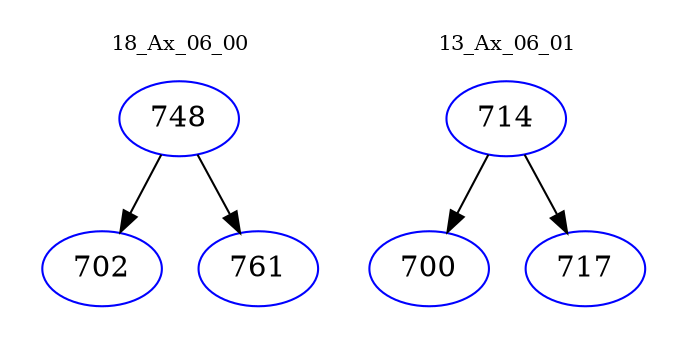 digraph{
subgraph cluster_0 {
color = white
label = "18_Ax_06_00";
fontsize=10;
T0_748 [label="748", color="blue"]
T0_748 -> T0_702 [color="black"]
T0_702 [label="702", color="blue"]
T0_748 -> T0_761 [color="black"]
T0_761 [label="761", color="blue"]
}
subgraph cluster_1 {
color = white
label = "13_Ax_06_01";
fontsize=10;
T1_714 [label="714", color="blue"]
T1_714 -> T1_700 [color="black"]
T1_700 [label="700", color="blue"]
T1_714 -> T1_717 [color="black"]
T1_717 [label="717", color="blue"]
}
}
